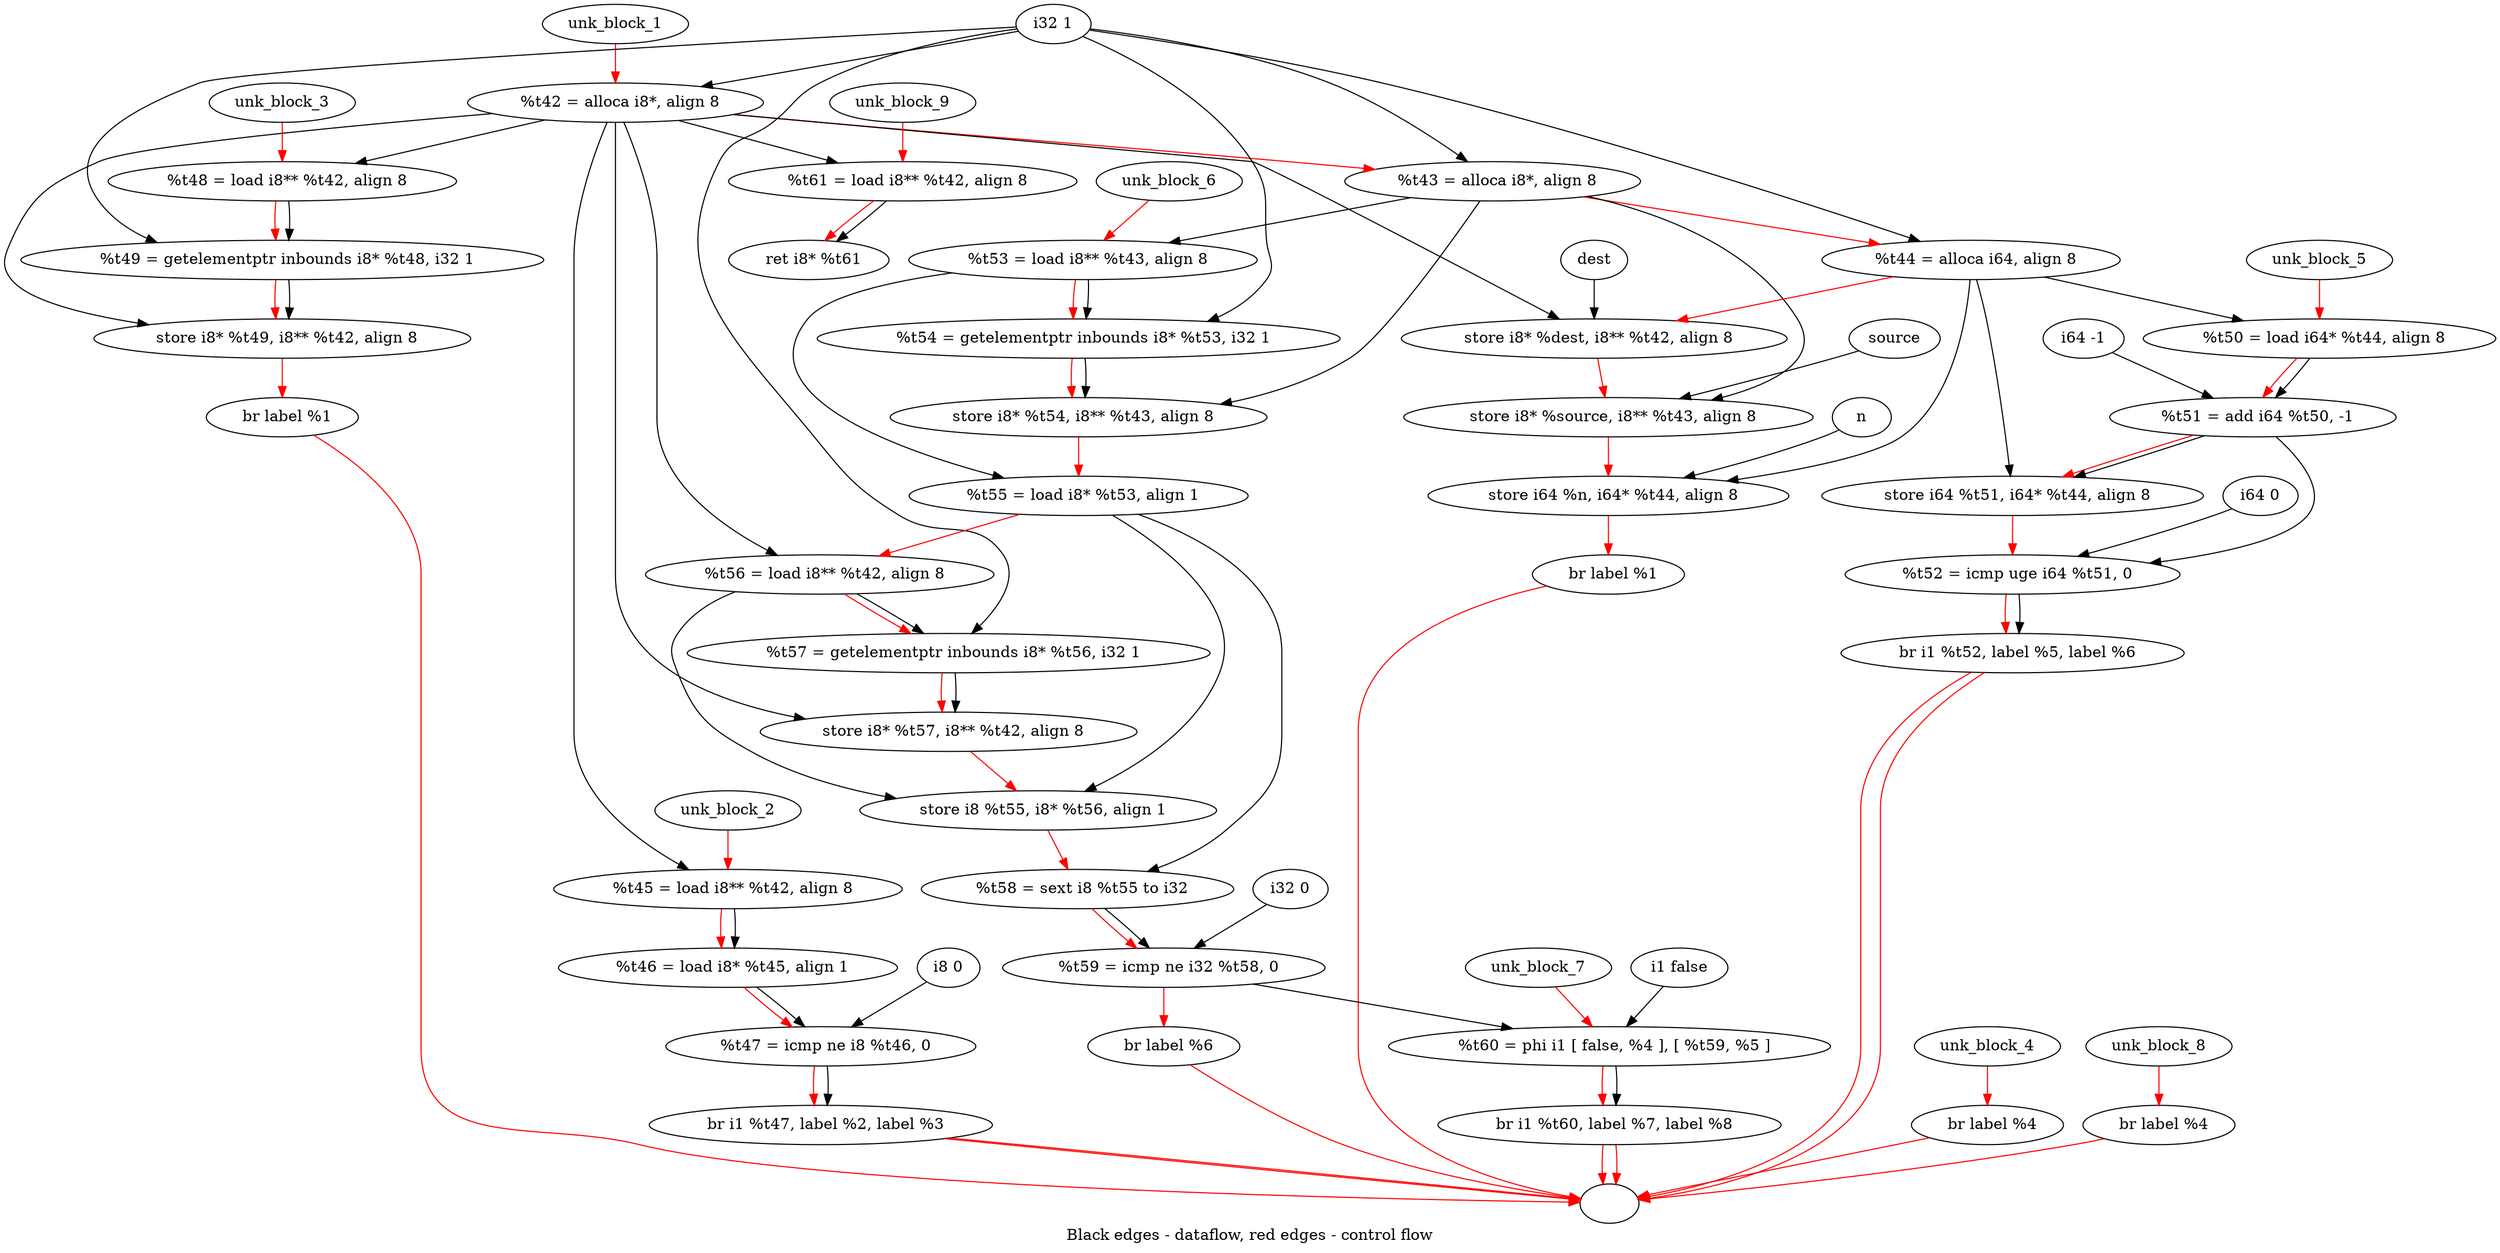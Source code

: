 digraph G {
compound=true
label="Black edges - dataflow, red edges - control flow"
"t42" [label="  %t42 = alloca i8*, align 8"]
"t43" [label="  %t43 = alloca i8*, align 8"]
"t44" [label="  %t44 = alloca i64, align 8"]
"_1" [label="  store i8* %dest, i8** %t42, align 8"]
"_2" [label="  store i8* %source, i8** %t43, align 8"]
"_3" [label="  store i64 %n, i64* %t44, align 8"]
"_4" [label="  br label %1"]
"unk_block_1" -> "t42"[color=red]
"i32 1" -> "t42"
"t42" -> "t43"[color=red weight=2]
"i32 1" -> "t43"
"t43" -> "t44"[color=red weight=2]
"i32 1" -> "t44"
"t44" -> "_1"[color=red weight=2]
"dest" -> "_1"
"t42" -> "_1"
"_1" -> "_2"[color=red weight=2]
"source" -> "_2"
"t43" -> "_2"
"_2" -> "_3"[color=red weight=2]
"n" -> "_3"
"t44" -> "_3"
"_3" -> "_4"[color=red weight=2]
"_4" -> ""[color=red]

"t45" [label="  %t45 = load i8** %t42, align 8"]
"t46" [label="  %t46 = load i8* %t45, align 1"]
"t47" [label="  %t47 = icmp ne i8 %t46, 0"]
"_5" [label="  br i1 %t47, label %2, label %3"]
"unk_block_2" -> "t45"[color=red]
"t42" -> "t45"
"t45" -> "t46"[color=red weight=2]
"t45" -> "t46"
"t46" -> "t47"[color=red weight=2]
"t46" -> "t47"
"i8 0" -> "t47"
"t47" -> "_5"[color=red weight=2]
"t47" -> "_5"
"_5" -> ""[color=red]
"_5" -> ""[color=red]

"t48" [label="  %t48 = load i8** %t42, align 8"]
"t49" [label="  %t49 = getelementptr inbounds i8* %t48, i32 1"]
"_6" [label="  store i8* %t49, i8** %t42, align 8"]
"_7" [label="  br label %1"]
"unk_block_3" -> "t48"[color=red]
"t42" -> "t48"
"t48" -> "t49"[color=red weight=2]
"t48" -> "t49"
"i32 1" -> "t49"
"t49" -> "_6"[color=red weight=2]
"t49" -> "_6"
"t42" -> "_6"
"_6" -> "_7"[color=red weight=2]
"_7" -> ""[color=red]

"_8" [label="  br label %4"]
"unk_block_4" -> "_8"[color=red]
"_8" -> ""[color=red]

"t50" [label="  %t50 = load i64* %t44, align 8"]
"t51" [label="  %t51 = add i64 %t50, -1"]
"_9" [label="  store i64 %t51, i64* %t44, align 8"]
"t52" [label="  %t52 = icmp uge i64 %t51, 0"]
"_10" [label="  br i1 %t52, label %5, label %6"]
"unk_block_5" -> "t50"[color=red]
"t44" -> "t50"
"t50" -> "t51"[color=red weight=2]
"t50" -> "t51"
"i64 -1" -> "t51"
"t51" -> "_9"[color=red weight=2]
"t51" -> "_9"
"t44" -> "_9"
"_9" -> "t52"[color=red weight=2]
"t51" -> "t52"
"i64 0" -> "t52"
"t52" -> "_10"[color=red weight=2]
"t52" -> "_10"
"_10" -> ""[color=red]
"_10" -> ""[color=red]

"t53" [label="  %t53 = load i8** %t43, align 8"]
"t54" [label="  %t54 = getelementptr inbounds i8* %t53, i32 1"]
"_11" [label="  store i8* %t54, i8** %t43, align 8"]
"t55" [label="  %t55 = load i8* %t53, align 1"]
"t56" [label="  %t56 = load i8** %t42, align 8"]
"t57" [label="  %t57 = getelementptr inbounds i8* %t56, i32 1"]
"_12" [label="  store i8* %t57, i8** %t42, align 8"]
"_13" [label="  store i8 %t55, i8* %t56, align 1"]
"t58" [label="  %t58 = sext i8 %t55 to i32"]
"t59" [label="  %t59 = icmp ne i32 %t58, 0"]
"_14" [label="  br label %6"]
"unk_block_6" -> "t53"[color=red]
"t43" -> "t53"
"t53" -> "t54"[color=red weight=2]
"t53" -> "t54"
"i32 1" -> "t54"
"t54" -> "_11"[color=red weight=2]
"t54" -> "_11"
"t43" -> "_11"
"_11" -> "t55"[color=red weight=2]
"t53" -> "t55"
"t55" -> "t56"[color=red weight=2]
"t42" -> "t56"
"t56" -> "t57"[color=red weight=2]
"t56" -> "t57"
"i32 1" -> "t57"
"t57" -> "_12"[color=red weight=2]
"t57" -> "_12"
"t42" -> "_12"
"_12" -> "_13"[color=red weight=2]
"t55" -> "_13"
"t56" -> "_13"
"_13" -> "t58"[color=red weight=2]
"t55" -> "t58"
"t58" -> "t59"[color=red weight=2]
"t58" -> "t59"
"i32 0" -> "t59"
"t59" -> "_14"[color=red weight=2]
"_14" -> ""[color=red]

"t60" [label="  %t60 = phi i1 [ false, %4 ], [ %t59, %5 ]"]
"_15" [label="  br i1 %t60, label %7, label %8"]
"unk_block_7" -> "t60"[color=red]
"i1 false" -> "t60"
"t59" -> "t60"
"t60" -> "_15"[color=red weight=2]
"t60" -> "_15"
"_15" -> ""[color=red]
"_15" -> ""[color=red]

"_16" [label="  br label %4"]
"unk_block_8" -> "_16"[color=red]
"_16" -> ""[color=red]

"t61" [label="  %t61 = load i8** %t42, align 8"]
"_17" [label="  ret i8* %t61"]
"unk_block_9" -> "t61"[color=red]
"t42" -> "t61"
"t61" -> "_17"[color=red weight=2]
"t61" -> "_17"

}
